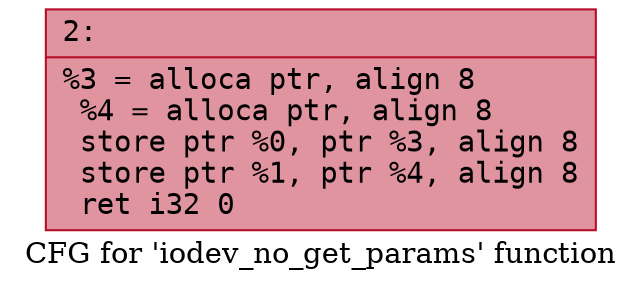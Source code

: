 digraph "CFG for 'iodev_no_get_params' function" {
	label="CFG for 'iodev_no_get_params' function";

	Node0x60000199ecb0 [shape=record,color="#b70d28ff", style=filled, fillcolor="#b70d2870" fontname="Courier",label="{2:\l|  %3 = alloca ptr, align 8\l  %4 = alloca ptr, align 8\l  store ptr %0, ptr %3, align 8\l  store ptr %1, ptr %4, align 8\l  ret i32 0\l}"];
}

